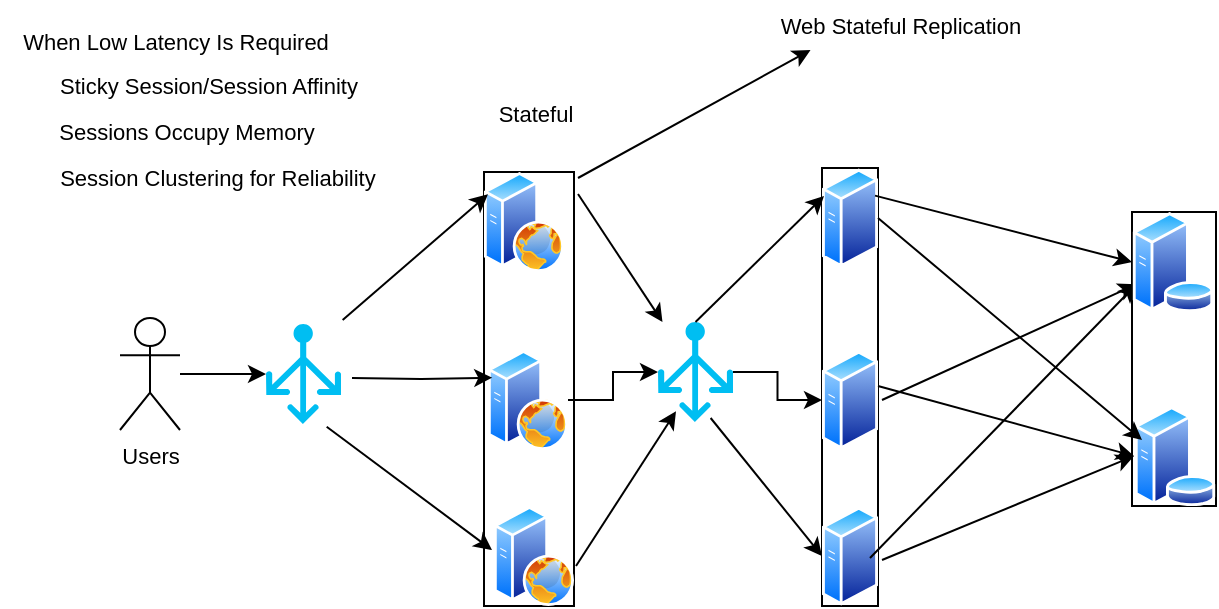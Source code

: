 <mxfile version="22.1.7" type="github">
  <diagram name="Page-1" id="W3egZTGLbJBQ-ZvbNnxN">
    <mxGraphModel dx="794" dy="456" grid="1" gridSize="10" guides="1" tooltips="1" connect="1" arrows="1" fold="1" page="1" pageScale="1" pageWidth="850" pageHeight="1100" math="0" shadow="0">
      <root>
        <mxCell id="0" />
        <mxCell id="1" parent="0" />
        <mxCell id="aS6O0uANGYLPyMVkly2j-1" value="" style="group;strokeColor=default;" parent="1" vertex="1" connectable="0">
          <mxGeometry x="301" y="236" width="45" height="217" as="geometry" />
        </mxCell>
        <mxCell id="aS6O0uANGYLPyMVkly2j-2" value="" style="image;aspect=fixed;perimeter=ellipsePerimeter;html=1;align=center;shadow=0;dashed=0;spacingTop=3;image=img/lib/active_directory/web_server.svg;strokeColor=default;" parent="aS6O0uANGYLPyMVkly2j-1" vertex="1">
          <mxGeometry x="2" y="89" width="40" height="50" as="geometry" />
        </mxCell>
        <mxCell id="aS6O0uANGYLPyMVkly2j-3" value="" style="image;aspect=fixed;perimeter=ellipsePerimeter;html=1;align=center;shadow=0;dashed=0;spacingTop=3;image=img/lib/active_directory/web_server.svg;strokeColor=default;" parent="aS6O0uANGYLPyMVkly2j-1" vertex="1">
          <mxGeometry width="40" height="50" as="geometry" />
        </mxCell>
        <mxCell id="aS6O0uANGYLPyMVkly2j-4" value="" style="image;aspect=fixed;perimeter=ellipsePerimeter;html=1;align=center;shadow=0;dashed=0;spacingTop=3;image=img/lib/active_directory/web_server.svg;strokeColor=default;" parent="aS6O0uANGYLPyMVkly2j-1" vertex="1">
          <mxGeometry x="5" y="167" width="40" height="50" as="geometry" />
        </mxCell>
        <mxCell id="aS6O0uANGYLPyMVkly2j-5" value="" style="group;strokeColor=default;" parent="1" vertex="1" connectable="0">
          <mxGeometry x="470" y="234" width="28" height="219" as="geometry" />
        </mxCell>
        <mxCell id="aS6O0uANGYLPyMVkly2j-6" value="" style="image;aspect=fixed;perimeter=ellipsePerimeter;html=1;align=center;shadow=0;dashed=0;spacingTop=3;image=img/lib/active_directory/generic_server.svg;" parent="aS6O0uANGYLPyMVkly2j-5" vertex="1">
          <mxGeometry y="91" width="28.0" height="50" as="geometry" />
        </mxCell>
        <mxCell id="aS6O0uANGYLPyMVkly2j-7" value="" style="image;aspect=fixed;perimeter=ellipsePerimeter;html=1;align=center;shadow=0;dashed=0;spacingTop=3;image=img/lib/active_directory/generic_server.svg;" parent="aS6O0uANGYLPyMVkly2j-5" vertex="1">
          <mxGeometry y="169" width="28.0" height="50" as="geometry" />
        </mxCell>
        <mxCell id="aS6O0uANGYLPyMVkly2j-8" value="" style="image;aspect=fixed;perimeter=ellipsePerimeter;html=1;align=center;shadow=0;dashed=0;spacingTop=3;image=img/lib/active_directory/generic_server.svg;" parent="aS6O0uANGYLPyMVkly2j-5" vertex="1">
          <mxGeometry width="28.0" height="50" as="geometry" />
        </mxCell>
        <mxCell id="aS6O0uANGYLPyMVkly2j-13" value="Web Stateful Replication" style="text;html=1;strokeColor=none;fillColor=none;align=center;verticalAlign=middle;whiteSpace=wrap;rounded=0;fontSize=11;fontFamily=Helvetica;fontColor=default;" parent="1" vertex="1">
          <mxGeometry x="419" y="150" width="181" height="25" as="geometry" />
        </mxCell>
        <mxCell id="aS6O0uANGYLPyMVkly2j-17" value="Stateful" style="text;html=1;strokeColor=none;fillColor=none;align=center;verticalAlign=middle;whiteSpace=wrap;rounded=0;fontSize=11;fontFamily=Helvetica;fontColor=default;" parent="1" vertex="1">
          <mxGeometry x="297" y="192" width="60" height="30" as="geometry" />
        </mxCell>
        <mxCell id="aS6O0uANGYLPyMVkly2j-18" style="edgeStyle=orthogonalEdgeStyle;shape=connector;rounded=0;orthogonalLoop=1;jettySize=auto;html=1;entryX=0;entryY=0.25;entryDx=0;entryDy=0;labelBackgroundColor=default;strokeColor=default;align=center;verticalAlign=middle;fontFamily=Helvetica;fontSize=11;fontColor=default;endArrow=classic;" parent="1" target="aS6O0uANGYLPyMVkly2j-2" edge="1">
          <mxGeometry relative="1" as="geometry">
            <mxPoint x="235" y="339" as="sourcePoint" />
          </mxGeometry>
        </mxCell>
        <mxCell id="aS6O0uANGYLPyMVkly2j-19" value="" style="edgeStyle=orthogonalEdgeStyle;shape=connector;rounded=0;orthogonalLoop=1;jettySize=auto;html=1;labelBackgroundColor=default;strokeColor=default;align=center;verticalAlign=middle;fontFamily=Helvetica;fontSize=11;fontColor=default;endArrow=classic;" parent="1" source="aS6O0uANGYLPyMVkly2j-20" target="aS6O0uANGYLPyMVkly2j-25" edge="1">
          <mxGeometry relative="1" as="geometry" />
        </mxCell>
        <mxCell id="aS6O0uANGYLPyMVkly2j-20" value="Users" style="shape=umlActor;verticalLabelPosition=bottom;verticalAlign=top;html=1;outlineConnect=0;fontFamily=Helvetica;fontSize=11;fontColor=default;" parent="1" vertex="1">
          <mxGeometry x="119" y="309" width="30" height="56" as="geometry" />
        </mxCell>
        <mxCell id="aS6O0uANGYLPyMVkly2j-21" value="" style="endArrow=classic;html=1;rounded=0;labelBackgroundColor=default;strokeColor=default;align=center;verticalAlign=middle;fontFamily=Helvetica;fontSize=11;fontColor=default;shape=connector;entryX=0;entryY=0.25;entryDx=0;entryDy=0;exitX=1.022;exitY=-0.04;exitDx=0;exitDy=0;exitPerimeter=0;" parent="1" source="aS6O0uANGYLPyMVkly2j-25" edge="1">
          <mxGeometry width="50" height="50" relative="1" as="geometry">
            <mxPoint x="149" y="326.667" as="sourcePoint" />
            <mxPoint x="302.97" y="247.182" as="targetPoint" />
          </mxGeometry>
        </mxCell>
        <mxCell id="aS6O0uANGYLPyMVkly2j-22" value="" style="endArrow=classic;html=1;rounded=0;labelBackgroundColor=default;strokeColor=default;align=center;verticalAlign=middle;fontFamily=Helvetica;fontSize=11;fontColor=default;shape=connector;exitX=0.809;exitY=1.027;exitDx=0;exitDy=0;exitPerimeter=0;" parent="1" source="aS6O0uANGYLPyMVkly2j-25" edge="1">
          <mxGeometry width="50" height="50" relative="1" as="geometry">
            <mxPoint x="150" y="355" as="sourcePoint" />
            <mxPoint x="305" y="425" as="targetPoint" />
          </mxGeometry>
        </mxCell>
        <mxCell id="aS6O0uANGYLPyMVkly2j-25" value="" style="verticalLabelPosition=bottom;html=1;verticalAlign=top;align=center;strokeColor=none;fillColor=#00BEF2;shape=mxgraph.azure.load_balancer_generic;pointerEvents=1;fontFamily=Helvetica;fontSize=11;fontColor=default;" parent="1" vertex="1">
          <mxGeometry x="192" y="312" width="37.5" height="50" as="geometry" />
        </mxCell>
        <mxCell id="aS6O0uANGYLPyMVkly2j-26" value="" style="edgeStyle=orthogonalEdgeStyle;shape=connector;rounded=0;orthogonalLoop=1;jettySize=auto;html=1;labelBackgroundColor=default;strokeColor=default;align=center;verticalAlign=middle;fontFamily=Helvetica;fontSize=11;fontColor=default;endArrow=classic;" parent="1" source="aS6O0uANGYLPyMVkly2j-27" target="aS6O0uANGYLPyMVkly2j-6" edge="1">
          <mxGeometry relative="1" as="geometry" />
        </mxCell>
        <mxCell id="aS6O0uANGYLPyMVkly2j-27" value="" style="verticalLabelPosition=bottom;html=1;verticalAlign=top;align=center;strokeColor=none;fillColor=#00BEF2;shape=mxgraph.azure.load_balancer_generic;pointerEvents=1;fontFamily=Helvetica;fontSize=11;fontColor=default;" parent="1" vertex="1">
          <mxGeometry x="388" y="311" width="37.5" height="50" as="geometry" />
        </mxCell>
        <mxCell id="aS6O0uANGYLPyMVkly2j-28" value="" style="edgeStyle=orthogonalEdgeStyle;shape=connector;rounded=0;orthogonalLoop=1;jettySize=auto;html=1;labelBackgroundColor=default;strokeColor=default;align=center;verticalAlign=middle;fontFamily=Helvetica;fontSize=11;fontColor=default;endArrow=classic;" parent="1" source="aS6O0uANGYLPyMVkly2j-2" target="aS6O0uANGYLPyMVkly2j-27" edge="1">
          <mxGeometry relative="1" as="geometry" />
        </mxCell>
        <mxCell id="aS6O0uANGYLPyMVkly2j-29" value="" style="endArrow=classic;html=1;rounded=0;labelBackgroundColor=default;strokeColor=default;align=center;verticalAlign=middle;fontFamily=Helvetica;fontSize=11;fontColor=default;shape=connector;" parent="1" target="aS6O0uANGYLPyMVkly2j-27" edge="1">
          <mxGeometry width="50" height="50" relative="1" as="geometry">
            <mxPoint x="348" y="247" as="sourcePoint" />
            <mxPoint x="398" y="197" as="targetPoint" />
          </mxGeometry>
        </mxCell>
        <mxCell id="aS6O0uANGYLPyMVkly2j-30" value="" style="endArrow=classic;html=1;rounded=0;labelBackgroundColor=default;strokeColor=default;align=center;verticalAlign=middle;fontFamily=Helvetica;fontSize=11;fontColor=default;shape=connector;entryX=0.24;entryY=0.893;entryDx=0;entryDy=0;entryPerimeter=0;" parent="1" target="aS6O0uANGYLPyMVkly2j-27" edge="1">
          <mxGeometry width="50" height="50" relative="1" as="geometry">
            <mxPoint x="347" y="433" as="sourcePoint" />
            <mxPoint x="397" y="383" as="targetPoint" />
          </mxGeometry>
        </mxCell>
        <mxCell id="aS6O0uANGYLPyMVkly2j-31" value="" style="endArrow=classic;html=1;rounded=0;labelBackgroundColor=default;strokeColor=default;align=center;verticalAlign=middle;fontFamily=Helvetica;fontSize=11;fontColor=default;shape=connector;exitX=0.5;exitY=0;exitDx=0;exitDy=0;exitPerimeter=0;" parent="1" source="aS6O0uANGYLPyMVkly2j-27" edge="1">
          <mxGeometry width="50" height="50" relative="1" as="geometry">
            <mxPoint x="421" y="298" as="sourcePoint" />
            <mxPoint x="471" y="248" as="targetPoint" />
          </mxGeometry>
        </mxCell>
        <mxCell id="aS6O0uANGYLPyMVkly2j-32" value="" style="endArrow=classic;html=1;rounded=0;labelBackgroundColor=default;strokeColor=default;align=center;verticalAlign=middle;fontFamily=Helvetica;fontSize=11;fontColor=default;shape=connector;exitX=0.702;exitY=0.96;exitDx=0;exitDy=0;exitPerimeter=0;entryX=0;entryY=0.5;entryDx=0;entryDy=0;" parent="1" source="aS6O0uANGYLPyMVkly2j-27" target="aS6O0uANGYLPyMVkly2j-7" edge="1">
          <mxGeometry width="50" height="50" relative="1" as="geometry">
            <mxPoint x="425" y="421" as="sourcePoint" />
            <mxPoint x="475" y="371" as="targetPoint" />
          </mxGeometry>
        </mxCell>
        <mxCell id="aS6O0uANGYLPyMVkly2j-35" value="" style="endArrow=classic;html=1;rounded=0;labelBackgroundColor=default;strokeColor=default;align=center;verticalAlign=middle;fontFamily=Helvetica;fontSize=11;fontColor=default;shape=connector;exitX=1;exitY=0.25;exitDx=0;exitDy=0;entryX=0;entryY=0.5;entryDx=0;entryDy=0;" parent="1" source="aS6O0uANGYLPyMVkly2j-8" target="aS6O0uANGYLPyMVkly2j-11" edge="1">
          <mxGeometry width="50" height="50" relative="1" as="geometry">
            <mxPoint x="511" y="355" as="sourcePoint" />
            <mxPoint x="544.35" y="317" as="targetPoint" />
          </mxGeometry>
        </mxCell>
        <mxCell id="aS6O0uANGYLPyMVkly2j-36" value="" style="endArrow=classic;html=1;rounded=0;labelBackgroundColor=default;strokeColor=default;align=center;verticalAlign=middle;fontFamily=Helvetica;fontSize=11;fontColor=default;shape=connector;entryX=0;entryY=0.75;entryDx=0;entryDy=0;" parent="1" target="aS6O0uANGYLPyMVkly2j-11" edge="1">
          <mxGeometry width="50" height="50" relative="1" as="geometry">
            <mxPoint x="494" y="429" as="sourcePoint" />
            <mxPoint x="553.65" y="361.65" as="targetPoint" />
          </mxGeometry>
        </mxCell>
        <mxCell id="aS6O0uANGYLPyMVkly2j-40" value="When Low Latency Is Required" style="text;html=1;strokeColor=none;fillColor=none;align=center;verticalAlign=middle;whiteSpace=wrap;rounded=0;fontSize=11;fontFamily=Helvetica;fontColor=default;" parent="1" vertex="1">
          <mxGeometry x="59" y="156" width="176" height="30" as="geometry" />
        </mxCell>
        <mxCell id="aS6O0uANGYLPyMVkly2j-41" value="Sticky Session/Session Affinity" style="text;html=1;strokeColor=none;fillColor=none;align=center;verticalAlign=middle;whiteSpace=wrap;rounded=0;fontSize=11;fontFamily=Helvetica;fontColor=default;" parent="1" vertex="1">
          <mxGeometry x="71" y="178" width="185" height="30" as="geometry" />
        </mxCell>
        <mxCell id="aS6O0uANGYLPyMVkly2j-46" value="Sessions Occupy Memory" style="text;html=1;strokeColor=none;fillColor=none;align=center;verticalAlign=middle;whiteSpace=wrap;rounded=0;fontSize=11;fontFamily=Helvetica;fontColor=default;" parent="1" vertex="1">
          <mxGeometry x="60" y="201" width="185" height="30" as="geometry" />
        </mxCell>
        <mxCell id="aS6O0uANGYLPyMVkly2j-47" value="" style="endArrow=classic;html=1;rounded=0;entryX=0.25;entryY=1;entryDx=0;entryDy=0;" parent="1" target="aS6O0uANGYLPyMVkly2j-13" edge="1">
          <mxGeometry width="50" height="50" relative="1" as="geometry">
            <mxPoint x="348" y="239" as="sourcePoint" />
            <mxPoint x="398" y="189" as="targetPoint" />
          </mxGeometry>
        </mxCell>
        <mxCell id="aS6O0uANGYLPyMVkly2j-48" value="Session Clustering for Reliability&amp;nbsp;" style="text;html=1;strokeColor=none;fillColor=none;align=center;verticalAlign=middle;whiteSpace=wrap;rounded=0;fontSize=11;fontFamily=Helvetica;fontColor=default;" parent="1" vertex="1">
          <mxGeometry x="77" y="224" width="185" height="30" as="geometry" />
        </mxCell>
        <mxCell id="ot8v-GuDp5VyXGt-_cL2-1" value="" style="endArrow=classic;html=1;rounded=0;labelBackgroundColor=default;strokeColor=default;align=center;verticalAlign=middle;fontFamily=Helvetica;fontSize=11;fontColor=default;shape=connector;entryX=0;entryY=0.75;entryDx=0;entryDy=0;" edge="1" parent="1" target="aS6O0uANGYLPyMVkly2j-11">
          <mxGeometry width="50" height="50" relative="1" as="geometry">
            <mxPoint x="500" y="350" as="sourcePoint" />
            <mxPoint x="637" y="302" as="targetPoint" />
          </mxGeometry>
        </mxCell>
        <mxCell id="ot8v-GuDp5VyXGt-_cL2-2" value="" style="group;strokeColor=default;" vertex="1" connectable="0" parent="1">
          <mxGeometry x="625" y="256" width="42" height="147" as="geometry" />
        </mxCell>
        <mxCell id="aS6O0uANGYLPyMVkly2j-10" value="" style="image;aspect=fixed;perimeter=ellipsePerimeter;html=1;align=center;shadow=0;dashed=0;spacingTop=3;image=img/lib/active_directory/database_server.svg;" parent="ot8v-GuDp5VyXGt-_cL2-2" vertex="1">
          <mxGeometry x="1" y="97" width="41" height="50" as="geometry" />
        </mxCell>
        <mxCell id="aS6O0uANGYLPyMVkly2j-11" value="" style="image;aspect=fixed;perimeter=ellipsePerimeter;html=1;align=center;shadow=0;dashed=0;spacingTop=3;image=img/lib/active_directory/database_server.svg;" parent="ot8v-GuDp5VyXGt-_cL2-2" vertex="1">
          <mxGeometry width="41" height="50" as="geometry" />
        </mxCell>
        <mxCell id="ot8v-GuDp5VyXGt-_cL2-3" value="" style="endArrow=classic;html=1;rounded=0;labelBackgroundColor=default;strokeColor=default;align=center;verticalAlign=middle;fontFamily=Helvetica;fontSize=11;fontColor=default;shape=connector;exitX=1;exitY=0.5;exitDx=0;exitDy=0;" edge="1" parent="1" source="aS6O0uANGYLPyMVkly2j-8">
          <mxGeometry width="50" height="50" relative="1" as="geometry">
            <mxPoint x="507" y="258" as="sourcePoint" />
            <mxPoint x="630" y="370" as="targetPoint" />
          </mxGeometry>
        </mxCell>
        <mxCell id="ot8v-GuDp5VyXGt-_cL2-4" value="" style="endArrow=classic;html=1;rounded=0;labelBackgroundColor=default;strokeColor=default;align=center;verticalAlign=middle;fontFamily=Helvetica;fontSize=11;fontColor=default;shape=connector;exitX=1;exitY=0.5;exitDx=0;exitDy=0;entryX=0;entryY=0.5;entryDx=0;entryDy=0;" edge="1" parent="1" target="aS6O0uANGYLPyMVkly2j-10">
          <mxGeometry width="50" height="50" relative="1" as="geometry">
            <mxPoint x="498" y="343" as="sourcePoint" />
            <mxPoint x="630" y="454" as="targetPoint" />
          </mxGeometry>
        </mxCell>
        <mxCell id="ot8v-GuDp5VyXGt-_cL2-5" value="" style="endArrow=classic;html=1;rounded=0;labelBackgroundColor=default;strokeColor=default;align=center;verticalAlign=middle;fontFamily=Helvetica;fontSize=11;fontColor=default;shape=connector;entryX=0;entryY=0.5;entryDx=0;entryDy=0;" edge="1" parent="1" target="aS6O0uANGYLPyMVkly2j-10">
          <mxGeometry width="50" height="50" relative="1" as="geometry">
            <mxPoint x="500" y="430" as="sourcePoint" />
            <mxPoint x="637" y="302" as="targetPoint" />
          </mxGeometry>
        </mxCell>
      </root>
    </mxGraphModel>
  </diagram>
</mxfile>
